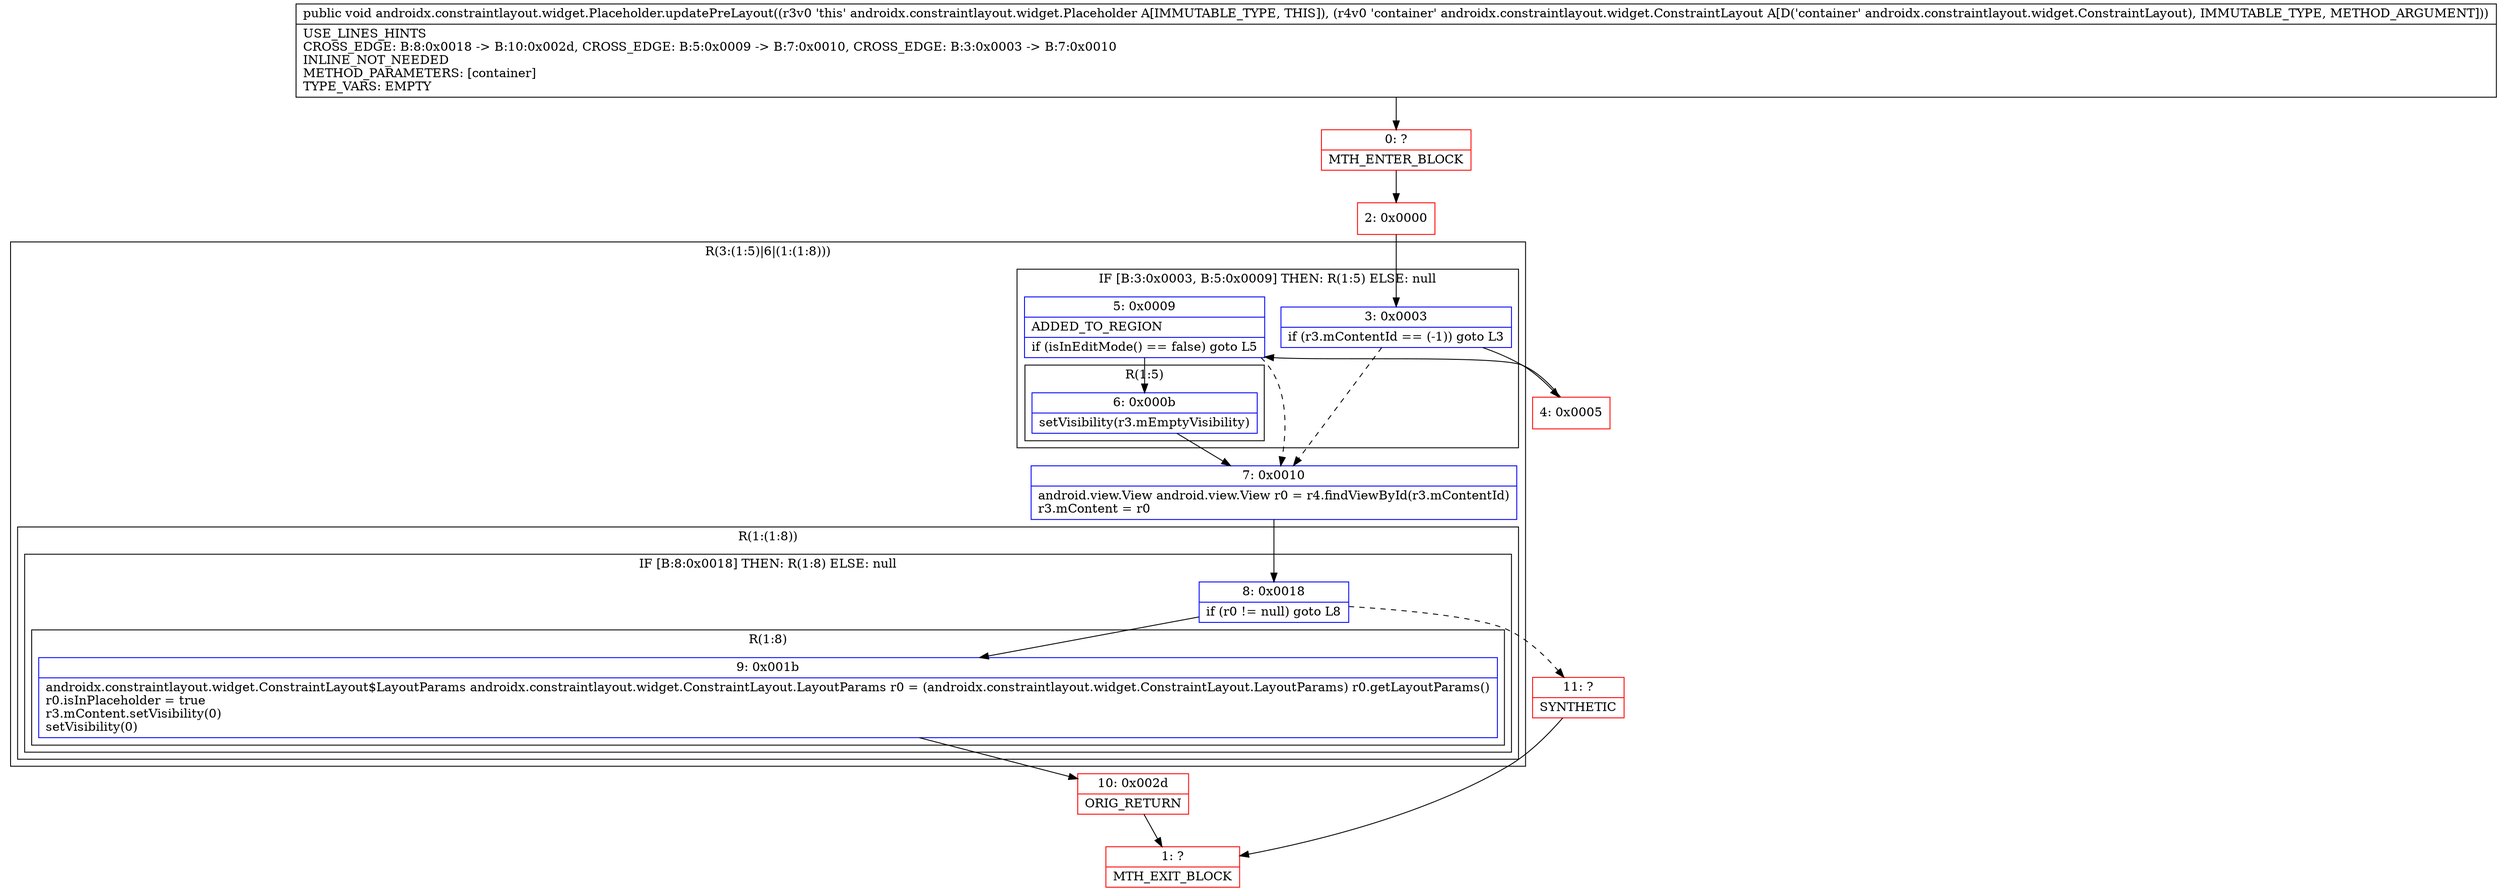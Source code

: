digraph "CFG forandroidx.constraintlayout.widget.Placeholder.updatePreLayout(Landroidx\/constraintlayout\/widget\/ConstraintLayout;)V" {
subgraph cluster_Region_490055372 {
label = "R(3:(1:5)|6|(1:(1:8)))";
node [shape=record,color=blue];
subgraph cluster_IfRegion_497446716 {
label = "IF [B:3:0x0003, B:5:0x0009] THEN: R(1:5) ELSE: null";
node [shape=record,color=blue];
Node_3 [shape=record,label="{3\:\ 0x0003|if (r3.mContentId == (\-1)) goto L3\l}"];
Node_5 [shape=record,label="{5\:\ 0x0009|ADDED_TO_REGION\l|if (isInEditMode() == false) goto L5\l}"];
subgraph cluster_Region_623284461 {
label = "R(1:5)";
node [shape=record,color=blue];
Node_6 [shape=record,label="{6\:\ 0x000b|setVisibility(r3.mEmptyVisibility)\l}"];
}
}
Node_7 [shape=record,label="{7\:\ 0x0010|android.view.View android.view.View r0 = r4.findViewById(r3.mContentId)\lr3.mContent = r0\l}"];
subgraph cluster_Region_2029911922 {
label = "R(1:(1:8))";
node [shape=record,color=blue];
subgraph cluster_IfRegion_1010043095 {
label = "IF [B:8:0x0018] THEN: R(1:8) ELSE: null";
node [shape=record,color=blue];
Node_8 [shape=record,label="{8\:\ 0x0018|if (r0 != null) goto L8\l}"];
subgraph cluster_Region_1844649681 {
label = "R(1:8)";
node [shape=record,color=blue];
Node_9 [shape=record,label="{9\:\ 0x001b|androidx.constraintlayout.widget.ConstraintLayout$LayoutParams androidx.constraintlayout.widget.ConstraintLayout.LayoutParams r0 = (androidx.constraintlayout.widget.ConstraintLayout.LayoutParams) r0.getLayoutParams()\lr0.isInPlaceholder = true\lr3.mContent.setVisibility(0)\lsetVisibility(0)\l}"];
}
}
}
}
Node_0 [shape=record,color=red,label="{0\:\ ?|MTH_ENTER_BLOCK\l}"];
Node_2 [shape=record,color=red,label="{2\:\ 0x0000}"];
Node_4 [shape=record,color=red,label="{4\:\ 0x0005}"];
Node_10 [shape=record,color=red,label="{10\:\ 0x002d|ORIG_RETURN\l}"];
Node_1 [shape=record,color=red,label="{1\:\ ?|MTH_EXIT_BLOCK\l}"];
Node_11 [shape=record,color=red,label="{11\:\ ?|SYNTHETIC\l}"];
MethodNode[shape=record,label="{public void androidx.constraintlayout.widget.Placeholder.updatePreLayout((r3v0 'this' androidx.constraintlayout.widget.Placeholder A[IMMUTABLE_TYPE, THIS]), (r4v0 'container' androidx.constraintlayout.widget.ConstraintLayout A[D('container' androidx.constraintlayout.widget.ConstraintLayout), IMMUTABLE_TYPE, METHOD_ARGUMENT]))  | USE_LINES_HINTS\lCROSS_EDGE: B:8:0x0018 \-\> B:10:0x002d, CROSS_EDGE: B:5:0x0009 \-\> B:7:0x0010, CROSS_EDGE: B:3:0x0003 \-\> B:7:0x0010\lINLINE_NOT_NEEDED\lMETHOD_PARAMETERS: [container]\lTYPE_VARS: EMPTY\l}"];
MethodNode -> Node_0;Node_3 -> Node_4;
Node_3 -> Node_7[style=dashed];
Node_5 -> Node_6;
Node_5 -> Node_7[style=dashed];
Node_6 -> Node_7;
Node_7 -> Node_8;
Node_8 -> Node_9;
Node_8 -> Node_11[style=dashed];
Node_9 -> Node_10;
Node_0 -> Node_2;
Node_2 -> Node_3;
Node_4 -> Node_5;
Node_10 -> Node_1;
Node_11 -> Node_1;
}

